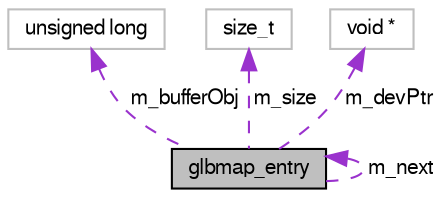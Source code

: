 digraph "glbmap_entry"
{
  bgcolor="transparent";
  edge [fontname="FreeSans",fontsize="10",labelfontname="FreeSans",labelfontsize="10"];
  node [fontname="FreeSans",fontsize="10",shape=record];
  Node1 [label="glbmap_entry",height=0.2,width=0.4,color="black", fillcolor="grey75", style="filled", fontcolor="black"];
  Node2 -> Node1 [dir="back",color="darkorchid3",fontsize="10",style="dashed",label=" m_bufferObj" ,fontname="FreeSans"];
  Node2 [label="unsigned long",height=0.2,width=0.4,color="grey75"];
  Node1 -> Node1 [dir="back",color="darkorchid3",fontsize="10",style="dashed",label=" m_next" ,fontname="FreeSans"];
  Node3 -> Node1 [dir="back",color="darkorchid3",fontsize="10",style="dashed",label=" m_size" ,fontname="FreeSans"];
  Node3 [label="size_t",height=0.2,width=0.4,color="grey75"];
  Node4 -> Node1 [dir="back",color="darkorchid3",fontsize="10",style="dashed",label=" m_devPtr" ,fontname="FreeSans"];
  Node4 [label="void *",height=0.2,width=0.4,color="grey75"];
}
